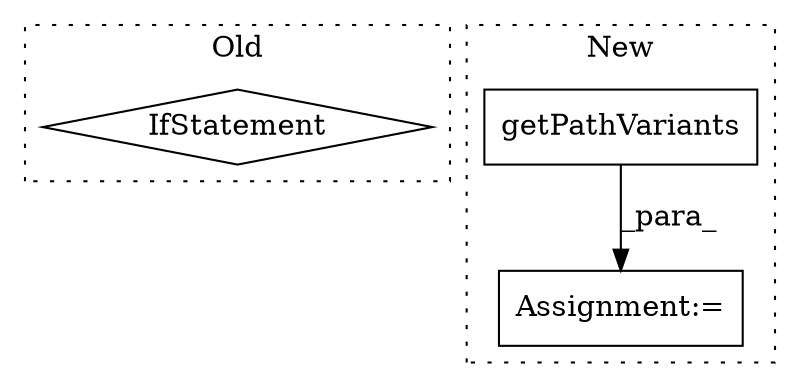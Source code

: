 digraph G {
subgraph cluster0 {
1 [label="IfStatement" a="25" s="10769,10795" l="4,2" shape="diamond"];
label = "Old";
style="dotted";
}
subgraph cluster1 {
2 [label="getPathVariants" a="32" s="10497,10529" l="16,1" shape="box"];
3 [label="Assignment:=" a="7" s="10495" l="2" shape="box"];
label = "New";
style="dotted";
}
2 -> 3 [label="_para_"];
}